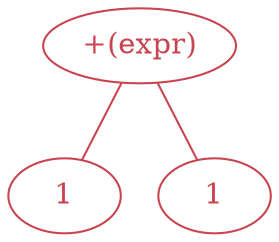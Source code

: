 digraph {

  node[color="#c94451",fontcolor="#c94451"]
  edge[dir=none,color="#c94451"];

  a1[label="1"]
  a2[label="1"]
  "+(expr)" -> a1;  
  "+(expr)" -> a2;

  


}